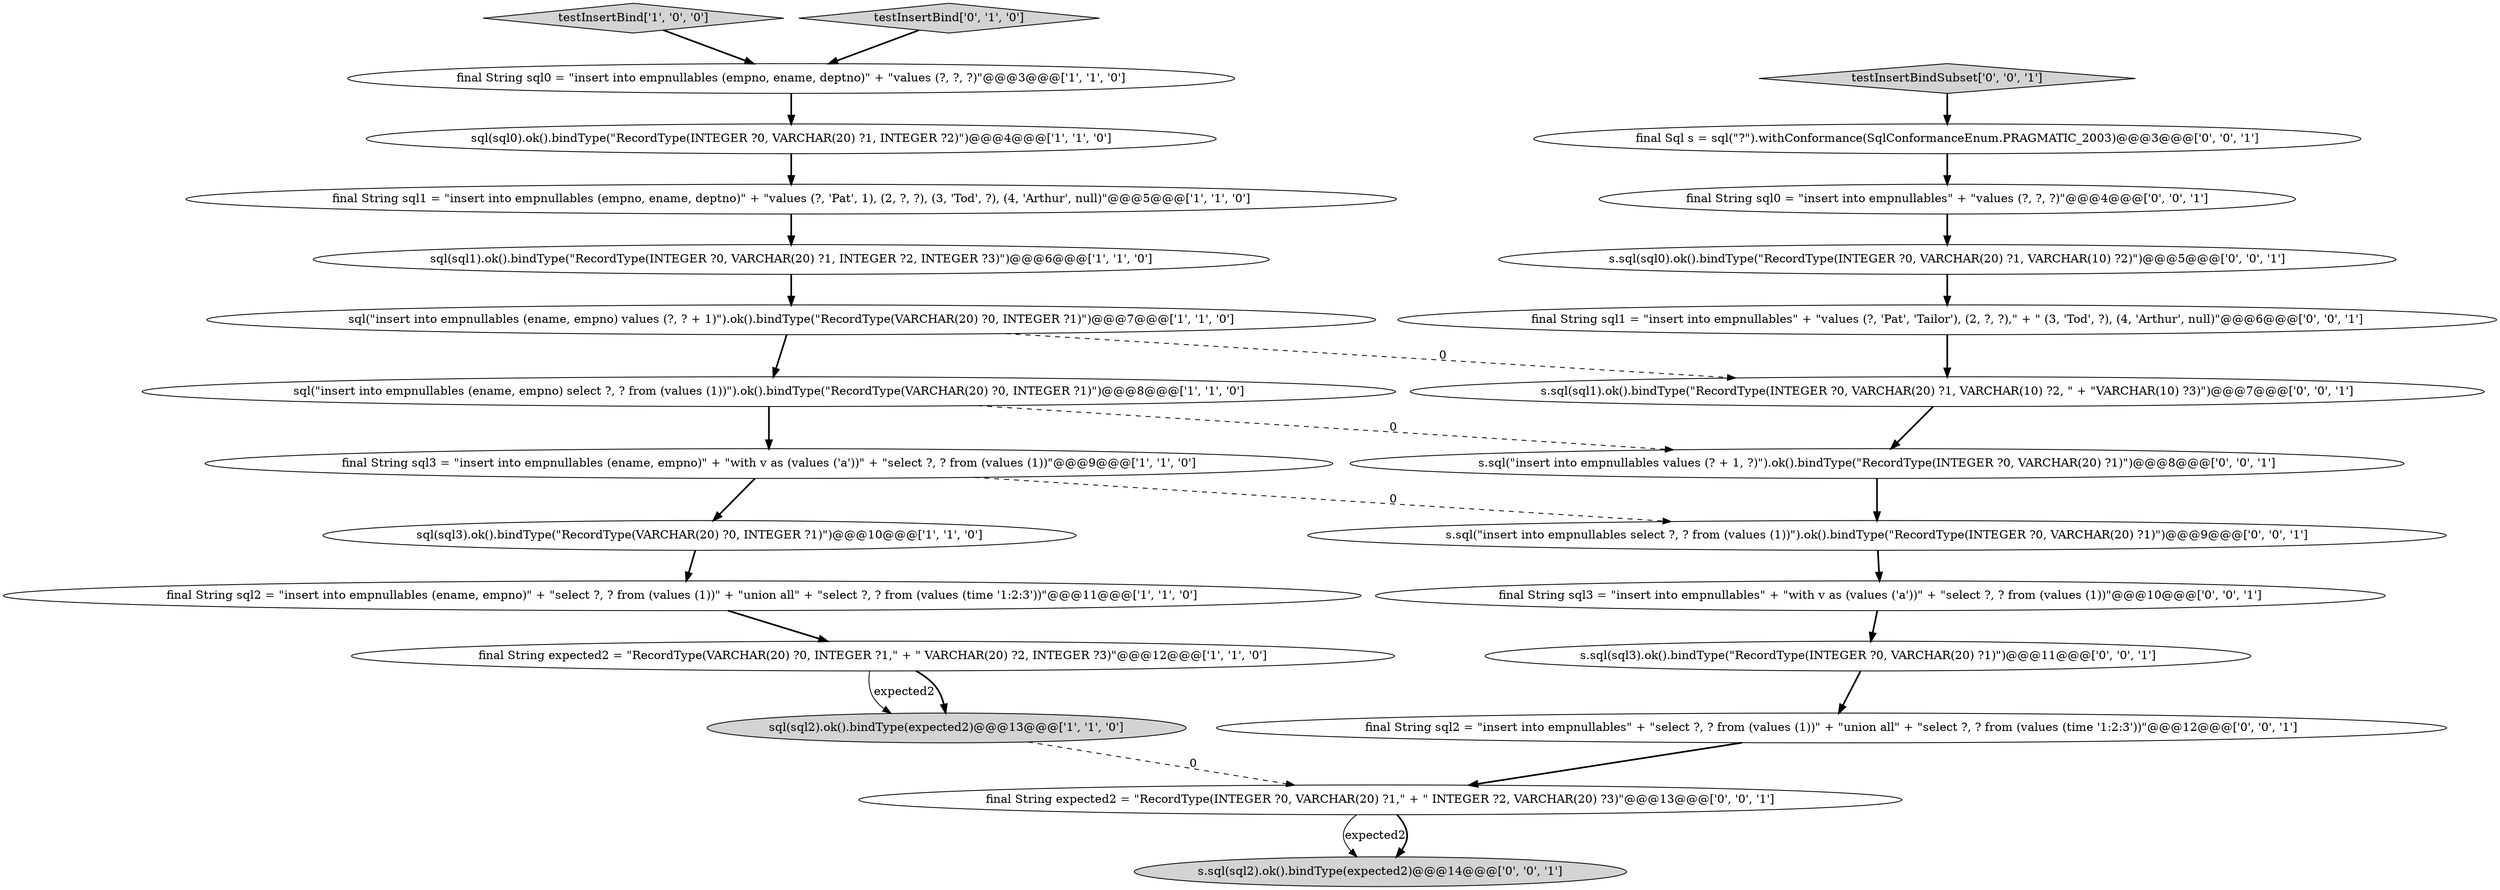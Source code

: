 digraph {
17 [style = filled, label = "final String expected2 = \"RecordType(INTEGER ?0, VARCHAR(20) ?1,\" + \" INTEGER ?2, VARCHAR(20) ?3)\"@@@13@@@['0', '0', '1']", fillcolor = white, shape = ellipse image = "AAA0AAABBB3BBB"];
0 [style = filled, label = "final String sql3 = \"insert into empnullables (ename, empno)\" + \"with v as (values ('a'))\" + \"select ?, ? from (values (1))\"@@@9@@@['1', '1', '0']", fillcolor = white, shape = ellipse image = "AAA0AAABBB1BBB"];
16 [style = filled, label = "s.sql(sql2).ok().bindType(expected2)@@@14@@@['0', '0', '1']", fillcolor = lightgray, shape = ellipse image = "AAA0AAABBB3BBB"];
3 [style = filled, label = "sql(\"insert into empnullables (ename, empno) values (?, ? + 1)\").ok().bindType(\"RecordType(VARCHAR(20) ?0, INTEGER ?1)\")@@@7@@@['1', '1', '0']", fillcolor = white, shape = ellipse image = "AAA0AAABBB1BBB"];
4 [style = filled, label = "sql(sql3).ok().bindType(\"RecordType(VARCHAR(20) ?0, INTEGER ?1)\")@@@10@@@['1', '1', '0']", fillcolor = white, shape = ellipse image = "AAA0AAABBB1BBB"];
5 [style = filled, label = "sql(sql0).ok().bindType(\"RecordType(INTEGER ?0, VARCHAR(20) ?1, INTEGER ?2)\")@@@4@@@['1', '1', '0']", fillcolor = white, shape = ellipse image = "AAA0AAABBB1BBB"];
19 [style = filled, label = "s.sql(\"insert into empnullables select ?, ? from (values (1))\").ok().bindType(\"RecordType(INTEGER ?0, VARCHAR(20) ?1)\")@@@9@@@['0', '0', '1']", fillcolor = white, shape = ellipse image = "AAA0AAABBB3BBB"];
11 [style = filled, label = "sql(sql2).ok().bindType(expected2)@@@13@@@['1', '1', '0']", fillcolor = lightgray, shape = ellipse image = "AAA0AAABBB1BBB"];
10 [style = filled, label = "final String expected2 = \"RecordType(VARCHAR(20) ?0, INTEGER ?1,\" + \" VARCHAR(20) ?2, INTEGER ?3)\"@@@12@@@['1', '1', '0']", fillcolor = white, shape = ellipse image = "AAA0AAABBB1BBB"];
18 [style = filled, label = "final String sql2 = \"insert into empnullables\" + \"select ?, ? from (values (1))\" + \"union all\" + \"select ?, ? from (values (time '1:2:3'))\"@@@12@@@['0', '0', '1']", fillcolor = white, shape = ellipse image = "AAA0AAABBB3BBB"];
8 [style = filled, label = "testInsertBind['1', '0', '0']", fillcolor = lightgray, shape = diamond image = "AAA0AAABBB1BBB"];
14 [style = filled, label = "final String sql3 = \"insert into empnullables\" + \"with v as (values ('a'))\" + \"select ?, ? from (values (1))\"@@@10@@@['0', '0', '1']", fillcolor = white, shape = ellipse image = "AAA0AAABBB3BBB"];
13 [style = filled, label = "s.sql(sql0).ok().bindType(\"RecordType(INTEGER ?0, VARCHAR(20) ?1, VARCHAR(10) ?2)\")@@@5@@@['0', '0', '1']", fillcolor = white, shape = ellipse image = "AAA0AAABBB3BBB"];
23 [style = filled, label = "s.sql(sql3).ok().bindType(\"RecordType(INTEGER ?0, VARCHAR(20) ?1)\")@@@11@@@['0', '0', '1']", fillcolor = white, shape = ellipse image = "AAA0AAABBB3BBB"];
24 [style = filled, label = "final String sql0 = \"insert into empnullables\" + \"values (?, ?, ?)\"@@@4@@@['0', '0', '1']", fillcolor = white, shape = ellipse image = "AAA0AAABBB3BBB"];
22 [style = filled, label = "final Sql s = sql(\"?\").withConformance(SqlConformanceEnum.PRAGMATIC_2003)@@@3@@@['0', '0', '1']", fillcolor = white, shape = ellipse image = "AAA0AAABBB3BBB"];
21 [style = filled, label = "s.sql(sql1).ok().bindType(\"RecordType(INTEGER ?0, VARCHAR(20) ?1, VARCHAR(10) ?2, \" + \"VARCHAR(10) ?3)\")@@@7@@@['0', '0', '1']", fillcolor = white, shape = ellipse image = "AAA0AAABBB3BBB"];
20 [style = filled, label = "final String sql1 = \"insert into empnullables\" + \"values (?, 'Pat', 'Tailor'), (2, ?, ?),\" + \" (3, 'Tod', ?), (4, 'Arthur', null)\"@@@6@@@['0', '0', '1']", fillcolor = white, shape = ellipse image = "AAA0AAABBB3BBB"];
2 [style = filled, label = "final String sql0 = \"insert into empnullables (empno, ename, deptno)\" + \"values (?, ?, ?)\"@@@3@@@['1', '1', '0']", fillcolor = white, shape = ellipse image = "AAA0AAABBB1BBB"];
25 [style = filled, label = "s.sql(\"insert into empnullables values (? + 1, ?)\").ok().bindType(\"RecordType(INTEGER ?0, VARCHAR(20) ?1)\")@@@8@@@['0', '0', '1']", fillcolor = white, shape = ellipse image = "AAA0AAABBB3BBB"];
12 [style = filled, label = "testInsertBind['0', '1', '0']", fillcolor = lightgray, shape = diamond image = "AAA0AAABBB2BBB"];
6 [style = filled, label = "final String sql1 = \"insert into empnullables (empno, ename, deptno)\" + \"values (?, 'Pat', 1), (2, ?, ?), (3, 'Tod', ?), (4, 'Arthur', null)\"@@@5@@@['1', '1', '0']", fillcolor = white, shape = ellipse image = "AAA0AAABBB1BBB"];
15 [style = filled, label = "testInsertBindSubset['0', '0', '1']", fillcolor = lightgray, shape = diamond image = "AAA0AAABBB3BBB"];
1 [style = filled, label = "sql(sql1).ok().bindType(\"RecordType(INTEGER ?0, VARCHAR(20) ?1, INTEGER ?2, INTEGER ?3)\")@@@6@@@['1', '1', '0']", fillcolor = white, shape = ellipse image = "AAA0AAABBB1BBB"];
9 [style = filled, label = "final String sql2 = \"insert into empnullables (ename, empno)\" + \"select ?, ? from (values (1))\" + \"union all\" + \"select ?, ? from (values (time '1:2:3'))\"@@@11@@@['1', '1', '0']", fillcolor = white, shape = ellipse image = "AAA0AAABBB1BBB"];
7 [style = filled, label = "sql(\"insert into empnullables (ename, empno) select ?, ? from (values (1))\").ok().bindType(\"RecordType(VARCHAR(20) ?0, INTEGER ?1)\")@@@8@@@['1', '1', '0']", fillcolor = white, shape = ellipse image = "AAA0AAABBB1BBB"];
4->9 [style = bold, label=""];
3->21 [style = dashed, label="0"];
0->19 [style = dashed, label="0"];
1->3 [style = bold, label=""];
18->17 [style = bold, label=""];
7->0 [style = bold, label=""];
11->17 [style = dashed, label="0"];
9->10 [style = bold, label=""];
21->25 [style = bold, label=""];
15->22 [style = bold, label=""];
10->11 [style = solid, label="expected2"];
20->21 [style = bold, label=""];
6->1 [style = bold, label=""];
12->2 [style = bold, label=""];
10->11 [style = bold, label=""];
19->14 [style = bold, label=""];
5->6 [style = bold, label=""];
14->23 [style = bold, label=""];
8->2 [style = bold, label=""];
3->7 [style = bold, label=""];
0->4 [style = bold, label=""];
25->19 [style = bold, label=""];
7->25 [style = dashed, label="0"];
17->16 [style = solid, label="expected2"];
22->24 [style = bold, label=""];
23->18 [style = bold, label=""];
17->16 [style = bold, label=""];
2->5 [style = bold, label=""];
24->13 [style = bold, label=""];
13->20 [style = bold, label=""];
}
